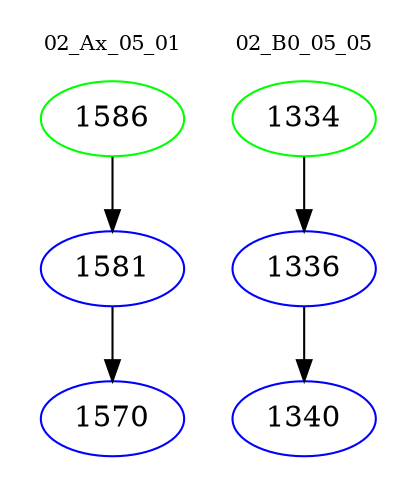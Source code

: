 digraph{
subgraph cluster_0 {
color = white
label = "02_Ax_05_01";
fontsize=10;
T0_1586 [label="1586", color="green"]
T0_1586 -> T0_1581 [color="black"]
T0_1581 [label="1581", color="blue"]
T0_1581 -> T0_1570 [color="black"]
T0_1570 [label="1570", color="blue"]
}
subgraph cluster_1 {
color = white
label = "02_B0_05_05";
fontsize=10;
T1_1334 [label="1334", color="green"]
T1_1334 -> T1_1336 [color="black"]
T1_1336 [label="1336", color="blue"]
T1_1336 -> T1_1340 [color="black"]
T1_1340 [label="1340", color="blue"]
}
}
